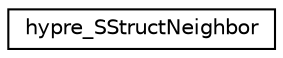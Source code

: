 digraph "Graphical Class Hierarchy"
{
 // LATEX_PDF_SIZE
  edge [fontname="Helvetica",fontsize="10",labelfontname="Helvetica",labelfontsize="10"];
  node [fontname="Helvetica",fontsize="10",shape=record];
  rankdir="LR";
  Node0 [label="hypre_SStructNeighbor",height=0.2,width=0.4,color="black", fillcolor="white", style="filled",URL="$structhypre___s_struct_neighbor.html",tooltip=" "];
}
